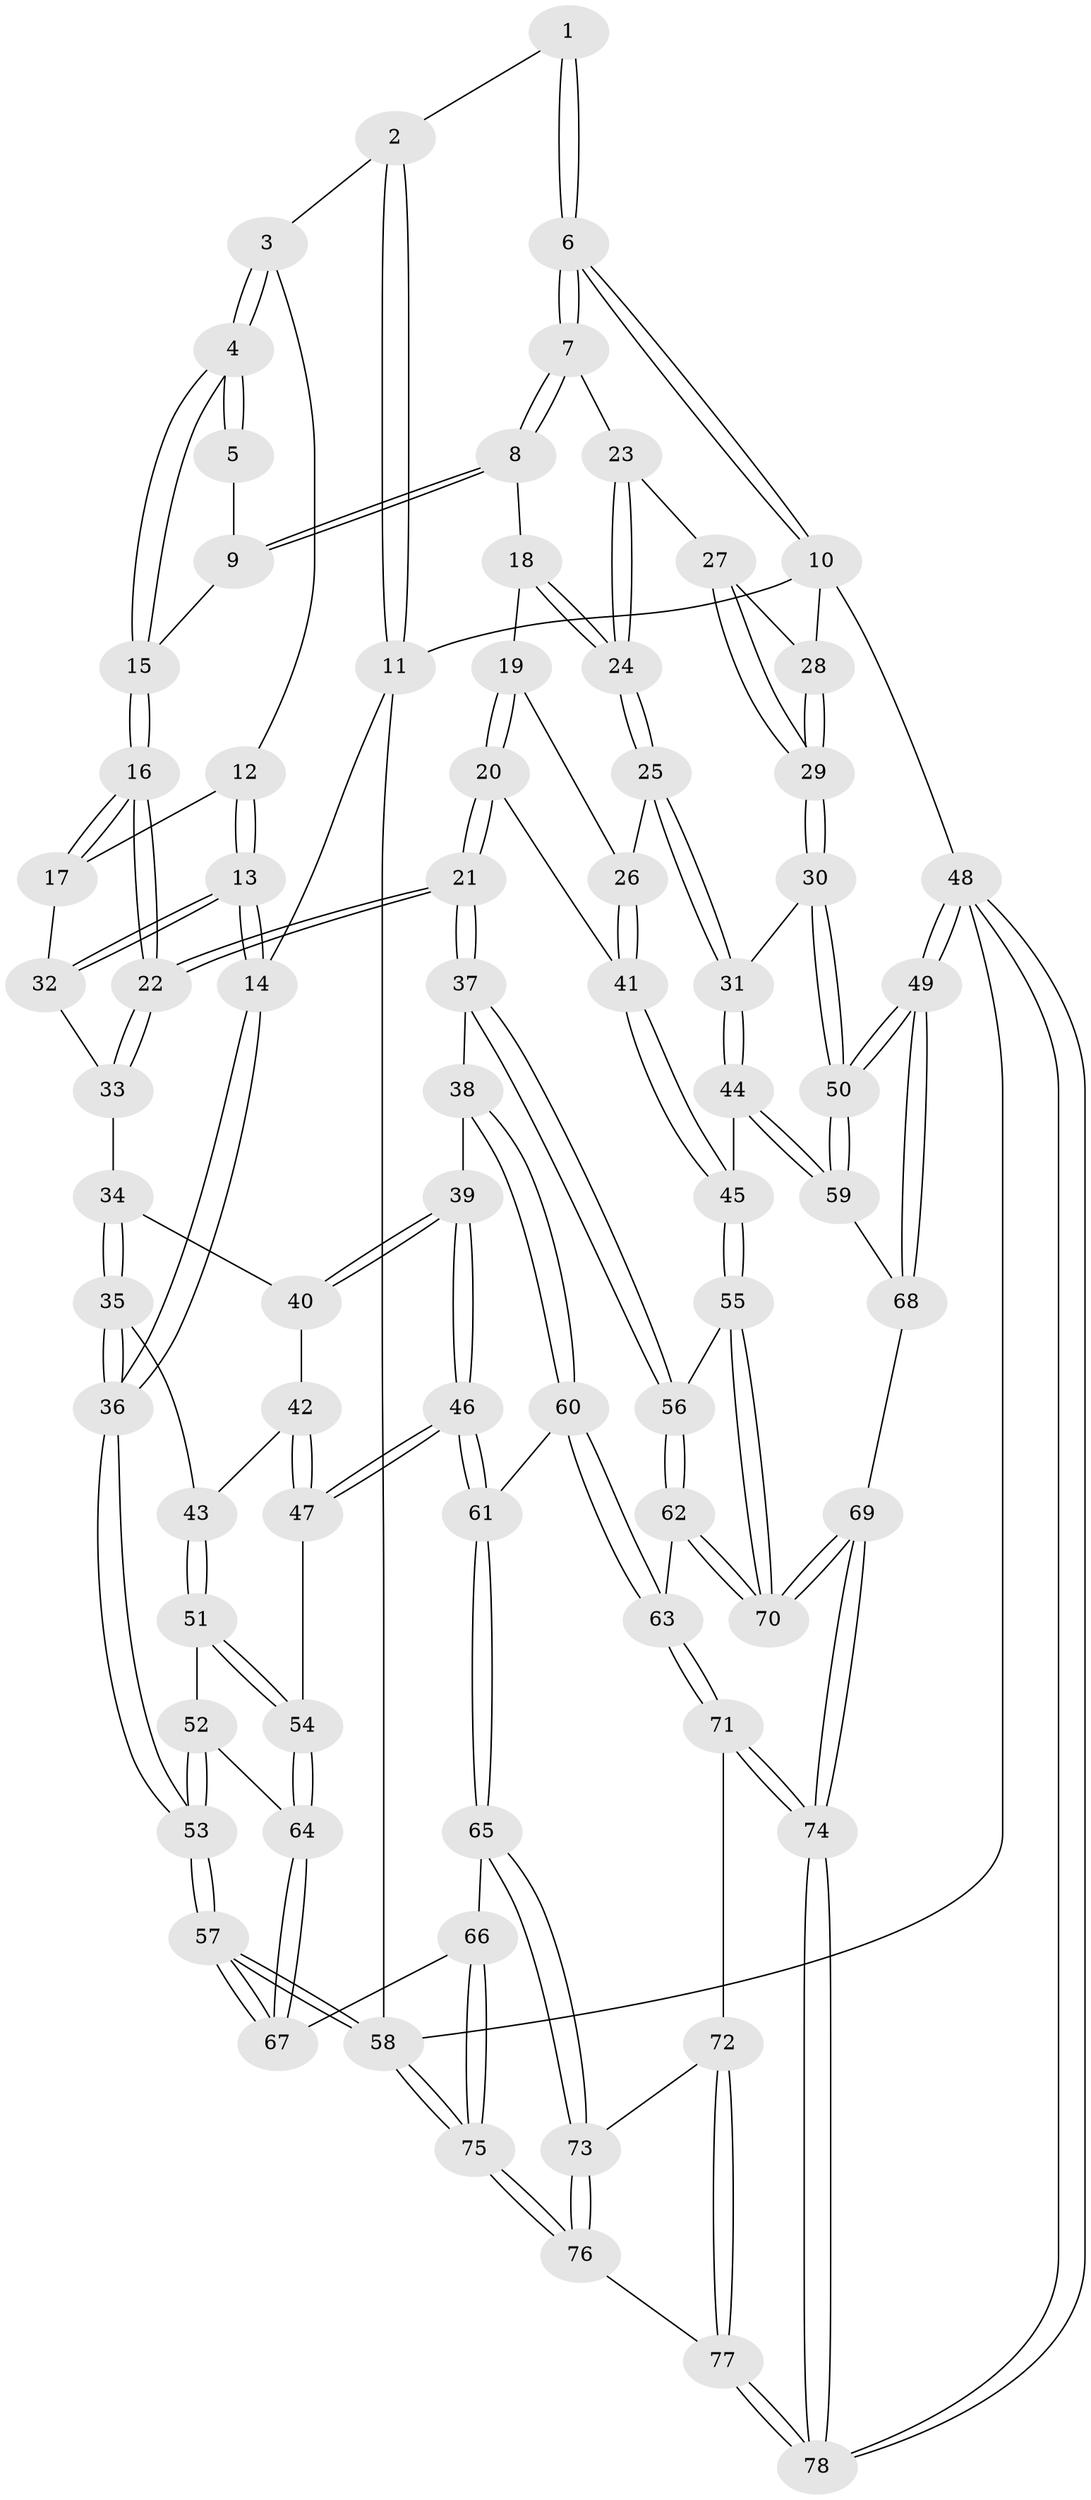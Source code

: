 // Generated by graph-tools (version 1.1) at 2025/11/02/27/25 16:11:58]
// undirected, 78 vertices, 192 edges
graph export_dot {
graph [start="1"]
  node [color=gray90,style=filled];
  1 [pos="+0.8475769745944207+0"];
  2 [pos="+0.28842226679493055+0"];
  3 [pos="+0.35257187061036427+0.042173546917770886"];
  4 [pos="+0.4636725417156171+0.1400661840399525"];
  5 [pos="+0.8366113504545641+0"];
  6 [pos="+1+0"];
  7 [pos="+0.85834634677953+0.2331727362224753"];
  8 [pos="+0.6877210888394594+0.1776187187205579"];
  9 [pos="+0.67723284176902+0.15341407971726098"];
  10 [pos="+1+0"];
  11 [pos="+0+0"];
  12 [pos="+0.288041835822889+0.15069556232599135"];
  13 [pos="+0+0.2658056315748681"];
  14 [pos="+0+0.2577355966042498"];
  15 [pos="+0.4712451723102364+0.14937766152664023"];
  16 [pos="+0.46465598264958274+0.35803801815152764"];
  17 [pos="+0.27144012918236454+0.3098926618714297"];
  18 [pos="+0.6846615589380601+0.2005984927230763"];
  19 [pos="+0.6842194925832795+0.2020634887948321"];
  20 [pos="+0.5528393565569256+0.44585946283177924"];
  21 [pos="+0.5246692633922332+0.45583349392962047"];
  22 [pos="+0.5163143527061572+0.4445287219187861"];
  23 [pos="+0.859854868607291+0.29950275274409777"];
  24 [pos="+0.8334065879774899+0.3746101910408665"];
  25 [pos="+0.8252044676461642+0.41879788282427"];
  26 [pos="+0.7644592331884273+0.41821331236086196"];
  27 [pos="+0.9174445144162137+0.3016160965467883"];
  28 [pos="+1+0"];
  29 [pos="+1+0.38873889785115406"];
  30 [pos="+1+0.4522540903783389"];
  31 [pos="+0.8870796196353804+0.48067355576026044"];
  32 [pos="+0.2229550462268046+0.3388006521251029"];
  33 [pos="+0.23485714506758656+0.42366989138646133"];
  34 [pos="+0.23198215273106026+0.4481023892864966"];
  35 [pos="+0.058136321801271124+0.508812529109091"];
  36 [pos="+0+0.3262194424813867"];
  37 [pos="+0.496607362167376+0.5389197843627742"];
  38 [pos="+0.4821979018064609+0.5462171073067367"];
  39 [pos="+0.3699435642683383+0.5709397130798805"];
  40 [pos="+0.2507263734928423+0.4884070664670258"];
  41 [pos="+0.6063494128117769+0.44634882141414683"];
  42 [pos="+0.19411691592241984+0.5491665273164963"];
  43 [pos="+0.07580755731925296+0.5344228859708162"];
  44 [pos="+0.8328519000429413+0.6465320742978283"];
  45 [pos="+0.8128671451233189+0.6514056945089144"];
  46 [pos="+0.2561351208247626+0.6716638482688707"];
  47 [pos="+0.24840060105474335+0.6704151069512463"];
  48 [pos="+1+1"];
  49 [pos="+1+1"];
  50 [pos="+1+0.7898160012274907"];
  51 [pos="+0.08872589131394508+0.5862150450754876"];
  52 [pos="+0.049106775885528656+0.6868857828414741"];
  53 [pos="+0+0.6708540882180142"];
  54 [pos="+0.21569300443274486+0.6751727427074673"];
  55 [pos="+0.7510198842310565+0.6825101740304315"];
  56 [pos="+0.5539500762437428+0.6245177003344394"];
  57 [pos="+0+0.8213819024371943"];
  58 [pos="+0+1"];
  59 [pos="+0.9509287980587273+0.7626492756353273"];
  60 [pos="+0.37291641203144404+0.8253903992607523"];
  61 [pos="+0.31186142874328243+0.8100260960377308"];
  62 [pos="+0.5557738481827867+0.7774231342402552"];
  63 [pos="+0.40951859523006096+0.8544975644085009"];
  64 [pos="+0.10337817329464662+0.7624733516261082"];
  65 [pos="+0.21393501088620803+0.8803112798718956"];
  66 [pos="+0.13189375467459896+0.8703061301179357"];
  67 [pos="+0.09728832462086204+0.8031782647173353"];
  68 [pos="+0.8541769946331949+0.868410837292851"];
  69 [pos="+0.7083284589323495+0.9558674686602971"];
  70 [pos="+0.6872746371073982+0.8942768821183533"];
  71 [pos="+0.4164414279429861+0.8849972543929364"];
  72 [pos="+0.3780981665864729+0.9898129036122538"];
  73 [pos="+0.219383275847534+0.8941259107058613"];
  74 [pos="+0.6913771787790842+1"];
  75 [pos="+0+1"];
  76 [pos="+0.288308932589776+1"];
  77 [pos="+0.34014691306886075+1"];
  78 [pos="+0.7061127714187158+1"];
  1 -- 2;
  1 -- 6;
  1 -- 6;
  2 -- 3;
  2 -- 11;
  2 -- 11;
  3 -- 4;
  3 -- 4;
  3 -- 12;
  4 -- 5;
  4 -- 5;
  4 -- 15;
  4 -- 15;
  5 -- 9;
  6 -- 7;
  6 -- 7;
  6 -- 10;
  6 -- 10;
  7 -- 8;
  7 -- 8;
  7 -- 23;
  8 -- 9;
  8 -- 9;
  8 -- 18;
  9 -- 15;
  10 -- 11;
  10 -- 28;
  10 -- 48;
  11 -- 14;
  11 -- 58;
  12 -- 13;
  12 -- 13;
  12 -- 17;
  13 -- 14;
  13 -- 14;
  13 -- 32;
  13 -- 32;
  14 -- 36;
  14 -- 36;
  15 -- 16;
  15 -- 16;
  16 -- 17;
  16 -- 17;
  16 -- 22;
  16 -- 22;
  17 -- 32;
  18 -- 19;
  18 -- 24;
  18 -- 24;
  19 -- 20;
  19 -- 20;
  19 -- 26;
  20 -- 21;
  20 -- 21;
  20 -- 41;
  21 -- 22;
  21 -- 22;
  21 -- 37;
  21 -- 37;
  22 -- 33;
  22 -- 33;
  23 -- 24;
  23 -- 24;
  23 -- 27;
  24 -- 25;
  24 -- 25;
  25 -- 26;
  25 -- 31;
  25 -- 31;
  26 -- 41;
  26 -- 41;
  27 -- 28;
  27 -- 29;
  27 -- 29;
  28 -- 29;
  28 -- 29;
  29 -- 30;
  29 -- 30;
  30 -- 31;
  30 -- 50;
  30 -- 50;
  31 -- 44;
  31 -- 44;
  32 -- 33;
  33 -- 34;
  34 -- 35;
  34 -- 35;
  34 -- 40;
  35 -- 36;
  35 -- 36;
  35 -- 43;
  36 -- 53;
  36 -- 53;
  37 -- 38;
  37 -- 56;
  37 -- 56;
  38 -- 39;
  38 -- 60;
  38 -- 60;
  39 -- 40;
  39 -- 40;
  39 -- 46;
  39 -- 46;
  40 -- 42;
  41 -- 45;
  41 -- 45;
  42 -- 43;
  42 -- 47;
  42 -- 47;
  43 -- 51;
  43 -- 51;
  44 -- 45;
  44 -- 59;
  44 -- 59;
  45 -- 55;
  45 -- 55;
  46 -- 47;
  46 -- 47;
  46 -- 61;
  46 -- 61;
  47 -- 54;
  48 -- 49;
  48 -- 49;
  48 -- 78;
  48 -- 78;
  48 -- 58;
  49 -- 50;
  49 -- 50;
  49 -- 68;
  49 -- 68;
  50 -- 59;
  50 -- 59;
  51 -- 52;
  51 -- 54;
  51 -- 54;
  52 -- 53;
  52 -- 53;
  52 -- 64;
  53 -- 57;
  53 -- 57;
  54 -- 64;
  54 -- 64;
  55 -- 56;
  55 -- 70;
  55 -- 70;
  56 -- 62;
  56 -- 62;
  57 -- 58;
  57 -- 58;
  57 -- 67;
  57 -- 67;
  58 -- 75;
  58 -- 75;
  59 -- 68;
  60 -- 61;
  60 -- 63;
  60 -- 63;
  61 -- 65;
  61 -- 65;
  62 -- 63;
  62 -- 70;
  62 -- 70;
  63 -- 71;
  63 -- 71;
  64 -- 67;
  64 -- 67;
  65 -- 66;
  65 -- 73;
  65 -- 73;
  66 -- 67;
  66 -- 75;
  66 -- 75;
  68 -- 69;
  69 -- 70;
  69 -- 70;
  69 -- 74;
  69 -- 74;
  71 -- 72;
  71 -- 74;
  71 -- 74;
  72 -- 73;
  72 -- 77;
  72 -- 77;
  73 -- 76;
  73 -- 76;
  74 -- 78;
  74 -- 78;
  75 -- 76;
  75 -- 76;
  76 -- 77;
  77 -- 78;
  77 -- 78;
}
